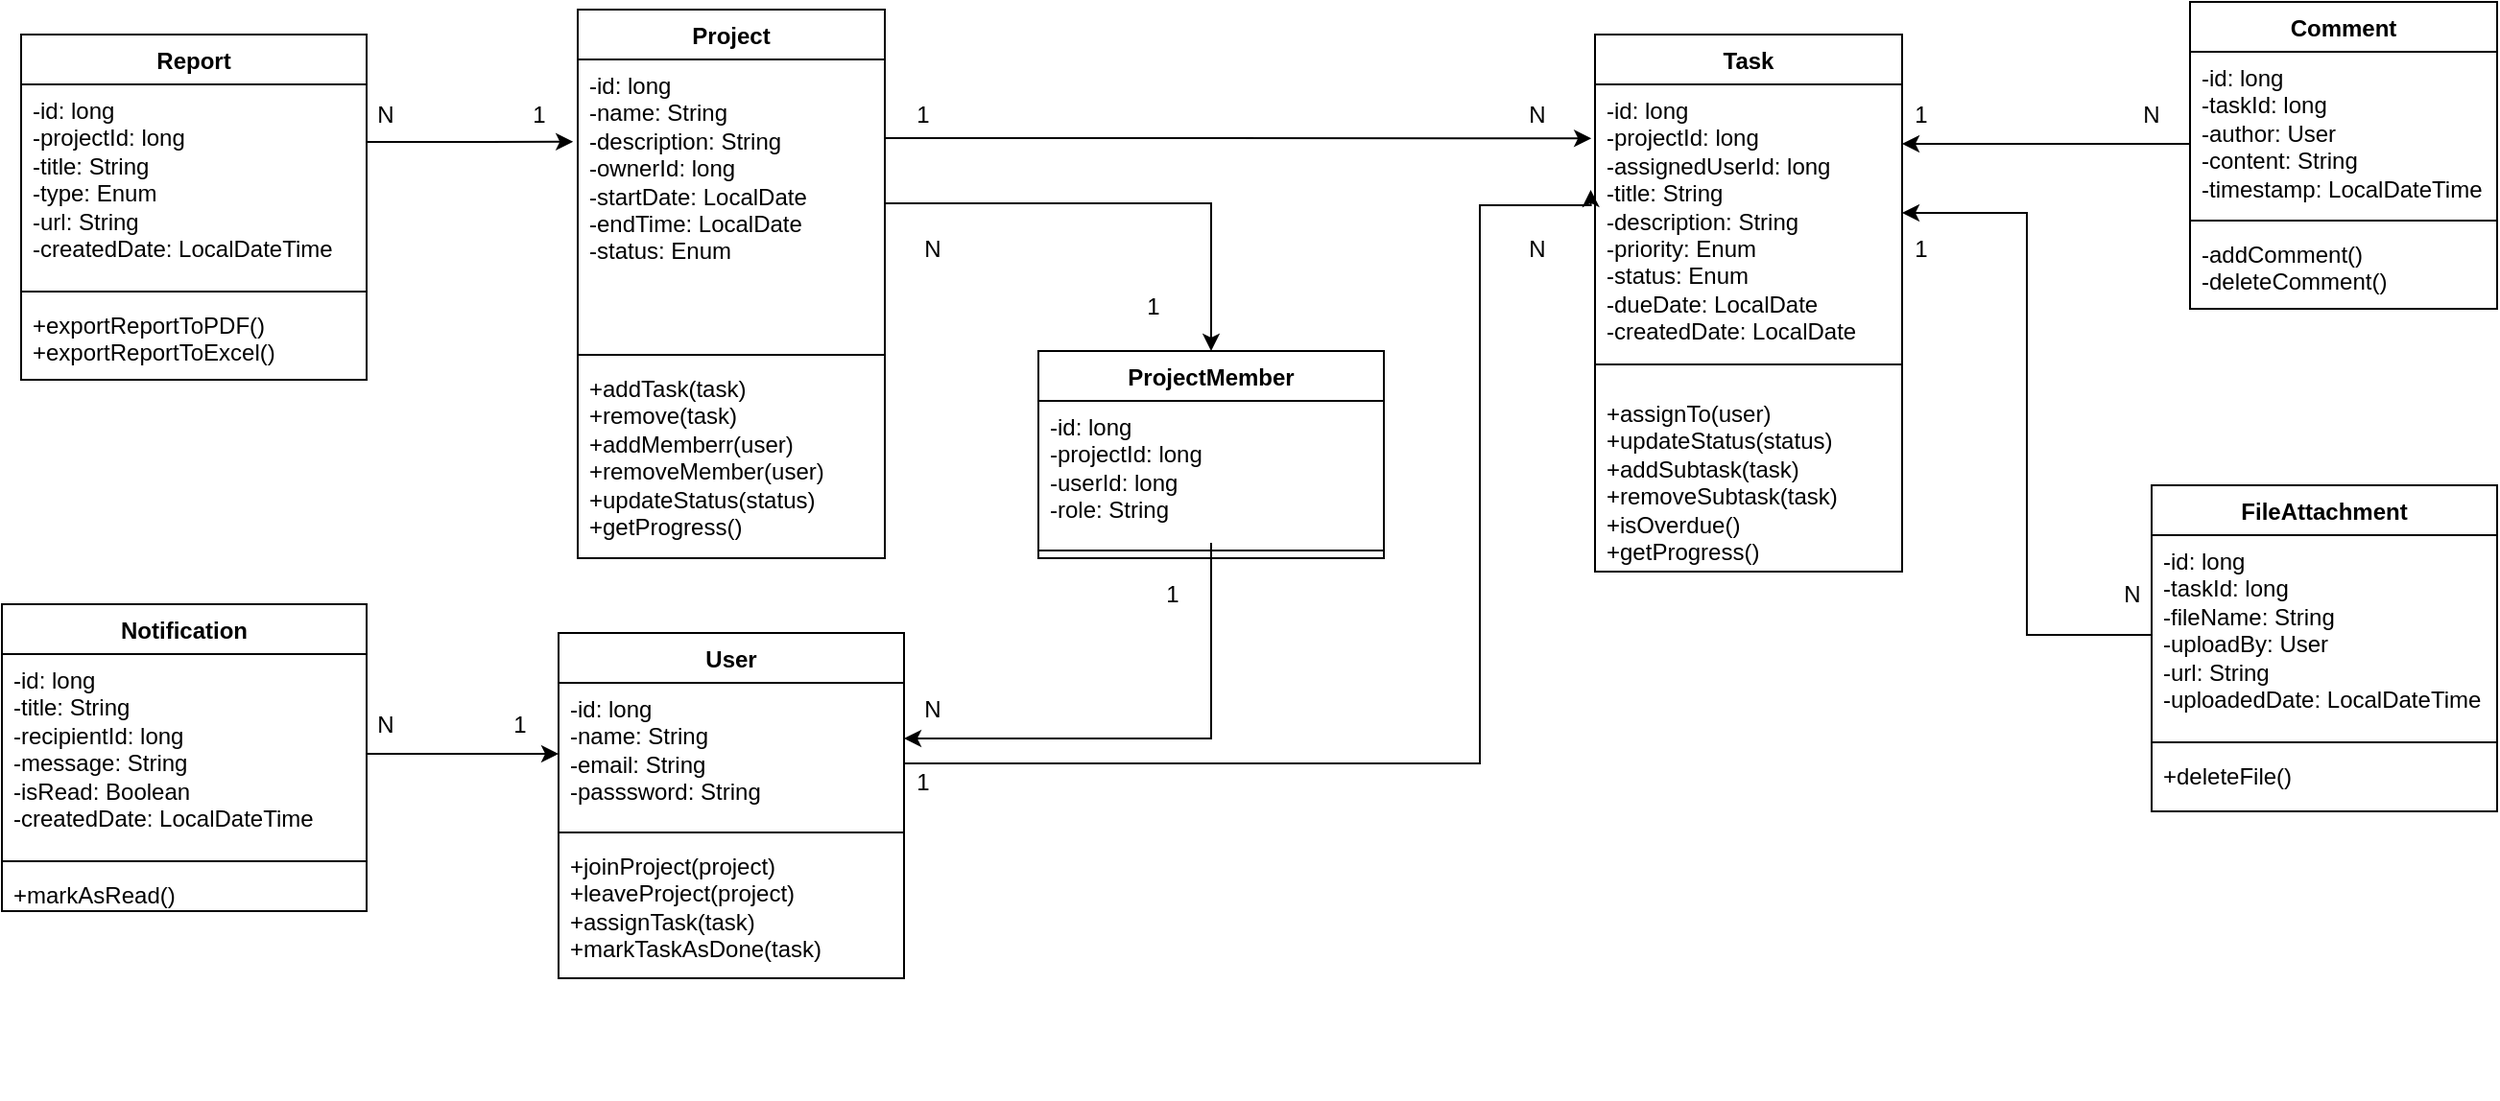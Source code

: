 <mxfile version="26.2.15">
  <diagram id="C5RBs43oDa-KdzZeNtuy" name="Page-1">
    <mxGraphModel dx="2325" dy="631" grid="1" gridSize="10" guides="1" tooltips="1" connect="1" arrows="1" fold="1" page="1" pageScale="1" pageWidth="827" pageHeight="1169" math="0" shadow="0">
      <root>
        <mxCell id="WIyWlLk6GJQsqaUBKTNV-0" />
        <mxCell id="WIyWlLk6GJQsqaUBKTNV-1" parent="WIyWlLk6GJQsqaUBKTNV-0" />
        <mxCell id="zriCwS3uAFaA8U-9Uzes-4" value="Project" style="swimlane;fontStyle=1;align=center;verticalAlign=top;childLayout=stackLayout;horizontal=1;startSize=26;horizontalStack=0;resizeParent=1;resizeParentMax=0;resizeLast=0;collapsible=1;marginBottom=0;whiteSpace=wrap;html=1;" parent="WIyWlLk6GJQsqaUBKTNV-1" vertex="1">
          <mxGeometry x="-470" y="10" width="160" height="286" as="geometry" />
        </mxCell>
        <mxCell id="zriCwS3uAFaA8U-9Uzes-5" value="-id: long&lt;div&gt;-name: String&lt;/div&gt;&lt;div&gt;-description: String&lt;/div&gt;&lt;div&gt;-ownerId: long&lt;/div&gt;&lt;div&gt;-startDate: LocalDate&lt;/div&gt;&lt;div&gt;-endTime: LocalDate&lt;/div&gt;&lt;div&gt;-status: Enum&lt;/div&gt;&lt;div&gt;&lt;br&gt;&lt;/div&gt;" style="text;strokeColor=none;fillColor=none;align=left;verticalAlign=top;spacingLeft=4;spacingRight=4;overflow=hidden;rotatable=0;points=[[0,0.5],[1,0.5]];portConstraint=eastwest;whiteSpace=wrap;html=1;" parent="zriCwS3uAFaA8U-9Uzes-4" vertex="1">
          <mxGeometry y="26" width="160" height="150" as="geometry" />
        </mxCell>
        <mxCell id="zriCwS3uAFaA8U-9Uzes-6" value="" style="line;strokeWidth=1;fillColor=none;align=left;verticalAlign=middle;spacingTop=-1;spacingLeft=3;spacingRight=3;rotatable=0;labelPosition=right;points=[];portConstraint=eastwest;strokeColor=inherit;" parent="zriCwS3uAFaA8U-9Uzes-4" vertex="1">
          <mxGeometry y="176" width="160" height="8" as="geometry" />
        </mxCell>
        <mxCell id="zriCwS3uAFaA8U-9Uzes-7" value="+addTask(task)&lt;div&gt;+remove(task)&lt;/div&gt;&lt;div&gt;+addMemberr(user)&lt;/div&gt;&lt;div&gt;+removeMember(user)&lt;/div&gt;&lt;div&gt;+updateStatus(status)&lt;/div&gt;&lt;div&gt;+getProgress()&lt;/div&gt;" style="text;strokeColor=none;fillColor=none;align=left;verticalAlign=top;spacingLeft=4;spacingRight=4;overflow=hidden;rotatable=0;points=[[0,0.5],[1,0.5]];portConstraint=eastwest;whiteSpace=wrap;html=1;" parent="zriCwS3uAFaA8U-9Uzes-4" vertex="1">
          <mxGeometry y="184" width="160" height="102" as="geometry" />
        </mxCell>
        <mxCell id="zriCwS3uAFaA8U-9Uzes-8" value="Task" style="swimlane;fontStyle=1;align=center;verticalAlign=top;childLayout=stackLayout;horizontal=1;startSize=26;horizontalStack=0;resizeParent=1;resizeParentMax=0;resizeLast=0;collapsible=1;marginBottom=0;whiteSpace=wrap;html=1;" parent="WIyWlLk6GJQsqaUBKTNV-1" vertex="1">
          <mxGeometry x="60" y="23" width="160" height="280" as="geometry" />
        </mxCell>
        <mxCell id="zriCwS3uAFaA8U-9Uzes-9" value="-id: long&lt;div&gt;-projectId: long&lt;/div&gt;&lt;div&gt;-assignedUserId: long&lt;br&gt;&lt;div&gt;-title: String&lt;/div&gt;&lt;div&gt;-description: String&lt;/div&gt;&lt;div&gt;&lt;span style=&quot;background-color: transparent; color: light-dark(rgb(0, 0, 0), rgb(255, 255, 255));&quot;&gt;-priority: Enum&lt;/span&gt;&lt;/div&gt;&lt;div&gt;-status: Enum&lt;/div&gt;&lt;div&gt;-dueDate:&amp;nbsp;&lt;span style=&quot;background-color: transparent; color: light-dark(rgb(0, 0, 0), rgb(255, 255, 255));&quot;&gt;LocalDate&lt;/span&gt;&lt;/div&gt;&lt;div&gt;-createdDate:&amp;nbsp;&lt;span style=&quot;background-color: transparent; color: light-dark(rgb(0, 0, 0), rgb(255, 255, 255));&quot;&gt;LocalDate&lt;/span&gt;&lt;/div&gt;&lt;div&gt;-updateDate:&amp;nbsp;&lt;span style=&quot;background-color: transparent; color: light-dark(rgb(0, 0, 0), rgb(255, 255, 255));&quot;&gt;LocalDate&lt;/span&gt;&lt;/div&gt;&lt;div&gt;&lt;br&gt;&lt;/div&gt;&lt;/div&gt;" style="text;strokeColor=none;fillColor=none;align=left;verticalAlign=top;spacingLeft=4;spacingRight=4;overflow=hidden;rotatable=0;points=[[0,0.5],[1,0.5]];portConstraint=eastwest;whiteSpace=wrap;html=1;" parent="zriCwS3uAFaA8U-9Uzes-8" vertex="1">
          <mxGeometry y="26" width="160" height="134" as="geometry" />
        </mxCell>
        <mxCell id="zriCwS3uAFaA8U-9Uzes-10" value="" style="line;strokeWidth=1;fillColor=none;align=left;verticalAlign=middle;spacingTop=-1;spacingLeft=3;spacingRight=3;rotatable=0;labelPosition=right;points=[];portConstraint=eastwest;strokeColor=inherit;" parent="zriCwS3uAFaA8U-9Uzes-8" vertex="1">
          <mxGeometry y="160" width="160" height="24" as="geometry" />
        </mxCell>
        <mxCell id="zriCwS3uAFaA8U-9Uzes-16" value="+assignTo(user)&lt;div&gt;+updateStatus(status)&lt;/div&gt;&lt;div&gt;+addSubtask(task)&lt;/div&gt;&lt;div&gt;+removeSubtask(task)&lt;/div&gt;&lt;div&gt;+isOverdue()&lt;/div&gt;&lt;div&gt;+getProgress()&lt;/div&gt;" style="text;strokeColor=none;fillColor=none;align=left;verticalAlign=top;spacingLeft=4;spacingRight=4;overflow=hidden;rotatable=0;points=[[0,0.5],[1,0.5]];portConstraint=eastwest;whiteSpace=wrap;html=1;" parent="zriCwS3uAFaA8U-9Uzes-8" vertex="1">
          <mxGeometry y="184" width="160" height="96" as="geometry" />
        </mxCell>
        <mxCell id="zriCwS3uAFaA8U-9Uzes-13" value="&lt;span style=&quot;color: rgba(0, 0, 0, 0); font-family: monospace; font-size: 0px; text-align: start;&quot;&gt;%3CmxGraphModel%3E%3Croot%3E%3CmxCell%20id%3D%220%22%2F%3E%3CmxCell%20id%3D%221%22%20parent%3D%220%22%2F%3E%3CmxCell%20id%3D%222%22%20value%3D%22%2B%20assignTo(user)%26lt%3Bdiv%26gt%3B%2BupdateStatus(status)%26lt%3B%2Fdiv%26gt%3B%26lt%3Bdiv%26gt%3B%2BaddSubtask(task)%26lt%3B%2Fdiv%26gt%3B%26lt%3Bdiv%26gt%3B%2BremoveSubtask(task)%26lt%3B%2Fdiv%26gt%3B%26lt%3Bdiv%26gt%3B%2BisOverdue()%26lt%3B%2Fdiv%26gt%3B%26lt%3Bdiv%26gt%3B%2BgetProgress()%26lt%3B%2Fdiv%26gt%3B%22%20style%3D%22text%3BstrokeColor%3Dnone%3BfillColor%3Dnone%3Balign%3Dleft%3BverticalAlign%3Dtop%3BspacingLeft%3D4%3BspacingRight%3D4%3Boverflow%3Dhidden%3Brotatable%3D0%3Bpoints%3D%5B%5B0%2C0.5%5D%2C%5B1%2C0.5%5D%5D%3BportConstraint%3Deastwest%3BwhiteSpace%3Dwrap%3Bhtml%3D1%3B%22%20vertex%3D%221%22%20parent%3D%221%22%3E%3CmxGeometry%20x%3D%22-50%22%20y%3D%22594%22%20width%3D%22160%22%20height%3D%2284%22%20as%3D%22geometry%22%2F%3E%3C%2FmxCell%3E%3C%2Froot%3E%3C%2FmxGraphModel%3E&lt;/span&gt;" style="text;html=1;align=center;verticalAlign=middle;resizable=0;points=[];autosize=1;strokeColor=none;fillColor=none;" parent="WIyWlLk6GJQsqaUBKTNV-1" vertex="1">
          <mxGeometry x="-20" y="548" width="20" height="30" as="geometry" />
        </mxCell>
        <mxCell id="zriCwS3uAFaA8U-9Uzes-18" value="User" style="swimlane;fontStyle=1;align=center;verticalAlign=top;childLayout=stackLayout;horizontal=1;startSize=26;horizontalStack=0;resizeParent=1;resizeParentMax=0;resizeLast=0;collapsible=1;marginBottom=0;whiteSpace=wrap;html=1;" parent="WIyWlLk6GJQsqaUBKTNV-1" vertex="1">
          <mxGeometry x="-480" y="335" width="180" height="180" as="geometry" />
        </mxCell>
        <mxCell id="zriCwS3uAFaA8U-9Uzes-19" value="-id: long&lt;div&gt;&lt;span style=&quot;background-color: transparent; color: light-dark(rgb(0, 0, 0), rgb(255, 255, 255));&quot;&gt;-name: String&lt;/span&gt;&lt;div&gt;-email: String&lt;/div&gt;&lt;div&gt;-passsword: String&lt;/div&gt;&lt;/div&gt;" style="text;strokeColor=none;fillColor=none;align=left;verticalAlign=top;spacingLeft=4;spacingRight=4;overflow=hidden;rotatable=0;points=[[0,0.5],[1,0.5]];portConstraint=eastwest;whiteSpace=wrap;html=1;" parent="zriCwS3uAFaA8U-9Uzes-18" vertex="1">
          <mxGeometry y="26" width="180" height="74" as="geometry" />
        </mxCell>
        <mxCell id="zriCwS3uAFaA8U-9Uzes-20" value="" style="line;strokeWidth=1;fillColor=none;align=left;verticalAlign=middle;spacingTop=-1;spacingLeft=3;spacingRight=3;rotatable=0;labelPosition=right;points=[];portConstraint=eastwest;strokeColor=inherit;" parent="zriCwS3uAFaA8U-9Uzes-18" vertex="1">
          <mxGeometry y="100" width="180" height="8" as="geometry" />
        </mxCell>
        <mxCell id="zriCwS3uAFaA8U-9Uzes-21" value="+joinProject(project)&lt;div&gt;+leaveProject(project)&lt;/div&gt;&lt;div&gt;&lt;span style=&quot;background-color: transparent; color: light-dark(rgb(0, 0, 0), rgb(255, 255, 255));&quot;&gt;+assignTask(task)&lt;/span&gt;&lt;/div&gt;&lt;div&gt;+markTaskAsDone(task)&lt;/div&gt;" style="text;strokeColor=none;fillColor=none;align=left;verticalAlign=top;spacingLeft=4;spacingRight=4;overflow=hidden;rotatable=0;points=[[0,0.5],[1,0.5]];portConstraint=eastwest;whiteSpace=wrap;html=1;" parent="zriCwS3uAFaA8U-9Uzes-18" vertex="1">
          <mxGeometry y="108" width="180" height="72" as="geometry" />
        </mxCell>
        <mxCell id="zriCwS3uAFaA8U-9Uzes-42" style="edgeStyle=orthogonalEdgeStyle;rounded=0;orthogonalLoop=1;jettySize=auto;html=1;" parent="WIyWlLk6GJQsqaUBKTNV-1" source="zriCwS3uAFaA8U-9Uzes-22" target="zriCwS3uAFaA8U-9Uzes-9" edge="1">
          <mxGeometry relative="1" as="geometry">
            <Array as="points">
              <mxPoint x="280" y="80" />
              <mxPoint x="280" y="80" />
            </Array>
          </mxGeometry>
        </mxCell>
        <mxCell id="zriCwS3uAFaA8U-9Uzes-22" value="Comment" style="swimlane;fontStyle=1;align=center;verticalAlign=top;childLayout=stackLayout;horizontal=1;startSize=26;horizontalStack=0;resizeParent=1;resizeParentMax=0;resizeLast=0;collapsible=1;marginBottom=0;whiteSpace=wrap;html=1;" parent="WIyWlLk6GJQsqaUBKTNV-1" vertex="1">
          <mxGeometry x="370" y="6" width="160" height="160" as="geometry" />
        </mxCell>
        <mxCell id="zriCwS3uAFaA8U-9Uzes-23" value="-id: long&lt;div&gt;-taskId: long&lt;br&gt;&lt;div&gt;-author: User&lt;/div&gt;&lt;div&gt;-content: String&lt;/div&gt;&lt;div&gt;-timestamp:&amp;nbsp;&lt;span style=&quot;background-color: transparent; color: light-dark(rgb(0, 0, 0), rgb(255, 255, 255));&quot;&gt;LocalDateTime&lt;/span&gt;&lt;/div&gt;&lt;div&gt;&lt;br&gt;&lt;/div&gt;&lt;/div&gt;" style="text;strokeColor=none;fillColor=none;align=left;verticalAlign=top;spacingLeft=4;spacingRight=4;overflow=hidden;rotatable=0;points=[[0,0.5],[1,0.5]];portConstraint=eastwest;whiteSpace=wrap;html=1;" parent="zriCwS3uAFaA8U-9Uzes-22" vertex="1">
          <mxGeometry y="26" width="160" height="84" as="geometry" />
        </mxCell>
        <mxCell id="zriCwS3uAFaA8U-9Uzes-24" value="" style="line;strokeWidth=1;fillColor=none;align=left;verticalAlign=middle;spacingTop=-1;spacingLeft=3;spacingRight=3;rotatable=0;labelPosition=right;points=[];portConstraint=eastwest;strokeColor=inherit;" parent="zriCwS3uAFaA8U-9Uzes-22" vertex="1">
          <mxGeometry y="110" width="160" height="8" as="geometry" />
        </mxCell>
        <mxCell id="zriCwS3uAFaA8U-9Uzes-25" value="-addComment()&lt;div&gt;-deleteComment()&lt;/div&gt;" style="text;strokeColor=none;fillColor=none;align=left;verticalAlign=top;spacingLeft=4;spacingRight=4;overflow=hidden;rotatable=0;points=[[0,0.5],[1,0.5]];portConstraint=eastwest;whiteSpace=wrap;html=1;" parent="zriCwS3uAFaA8U-9Uzes-22" vertex="1">
          <mxGeometry y="118" width="160" height="42" as="geometry" />
        </mxCell>
        <mxCell id="zriCwS3uAFaA8U-9Uzes-32" value="FileAttachment" style="swimlane;fontStyle=1;align=center;verticalAlign=top;childLayout=stackLayout;horizontal=1;startSize=26;horizontalStack=0;resizeParent=1;resizeParentMax=0;resizeLast=0;collapsible=1;marginBottom=0;whiteSpace=wrap;html=1;" parent="WIyWlLk6GJQsqaUBKTNV-1" vertex="1">
          <mxGeometry x="350" y="258" width="180" height="170" as="geometry" />
        </mxCell>
        <mxCell id="zriCwS3uAFaA8U-9Uzes-33" value="-id: long&lt;div&gt;-taskId: long&lt;br&gt;&lt;div&gt;&lt;span style=&quot;background-color: transparent; color: light-dark(rgb(0, 0, 0), rgb(255, 255, 255));&quot;&gt;-fileName: String&lt;/span&gt;&lt;/div&gt;&lt;div&gt;&lt;span style=&quot;background-color: transparent; color: light-dark(rgb(0, 0, 0), rgb(255, 255, 255));&quot;&gt;-uploadBy: User&lt;/span&gt;&lt;/div&gt;&lt;div&gt;-url: String&lt;/div&gt;&lt;div&gt;-uploadedDate:&amp;nbsp;&lt;span style=&quot;background-color: transparent; color: light-dark(rgb(0, 0, 0), rgb(255, 255, 255));&quot;&gt;LocalDateTime&lt;/span&gt;&lt;/div&gt;&lt;div&gt;&lt;br&gt;&lt;/div&gt;&lt;/div&gt;" style="text;strokeColor=none;fillColor=none;align=left;verticalAlign=top;spacingLeft=4;spacingRight=4;overflow=hidden;rotatable=0;points=[[0,0.5],[1,0.5]];portConstraint=eastwest;whiteSpace=wrap;html=1;" parent="zriCwS3uAFaA8U-9Uzes-32" vertex="1">
          <mxGeometry y="26" width="180" height="104" as="geometry" />
        </mxCell>
        <mxCell id="zriCwS3uAFaA8U-9Uzes-34" value="" style="line;strokeWidth=1;fillColor=none;align=left;verticalAlign=middle;spacingTop=-1;spacingLeft=3;spacingRight=3;rotatable=0;labelPosition=right;points=[];portConstraint=eastwest;strokeColor=inherit;" parent="zriCwS3uAFaA8U-9Uzes-32" vertex="1">
          <mxGeometry y="130" width="180" height="8" as="geometry" />
        </mxCell>
        <mxCell id="zriCwS3uAFaA8U-9Uzes-35" value="+deleteFile()" style="text;strokeColor=none;fillColor=none;align=left;verticalAlign=top;spacingLeft=4;spacingRight=4;overflow=hidden;rotatable=0;points=[[0,0.5],[1,0.5]];portConstraint=eastwest;whiteSpace=wrap;html=1;" parent="zriCwS3uAFaA8U-9Uzes-32" vertex="1">
          <mxGeometry y="138" width="180" height="32" as="geometry" />
        </mxCell>
        <mxCell id="zriCwS3uAFaA8U-9Uzes-44" style="edgeStyle=orthogonalEdgeStyle;rounded=0;orthogonalLoop=1;jettySize=auto;html=1;entryX=1;entryY=0.5;entryDx=0;entryDy=0;" parent="WIyWlLk6GJQsqaUBKTNV-1" source="zriCwS3uAFaA8U-9Uzes-33" target="zriCwS3uAFaA8U-9Uzes-9" edge="1">
          <mxGeometry relative="1" as="geometry" />
        </mxCell>
        <mxCell id="zriCwS3uAFaA8U-9Uzes-28" value="Notification" style="swimlane;fontStyle=1;align=center;verticalAlign=top;childLayout=stackLayout;horizontal=1;startSize=26;horizontalStack=0;resizeParent=1;resizeParentMax=0;resizeLast=0;collapsible=1;marginBottom=0;whiteSpace=wrap;html=1;" parent="WIyWlLk6GJQsqaUBKTNV-1" vertex="1">
          <mxGeometry x="-770" y="320" width="190" height="160" as="geometry" />
        </mxCell>
        <mxCell id="zriCwS3uAFaA8U-9Uzes-29" value="-id: long&lt;br&gt;-title: String&lt;br&gt;&lt;div&gt;&lt;span style=&quot;background-color: transparent; color: light-dark(rgb(0, 0, 0), rgb(255, 255, 255));&quot;&gt;-recipientId: long&lt;/span&gt;&lt;/div&gt;&lt;div&gt;-message: String&lt;/div&gt;&lt;div&gt;-isRead: Boolean&lt;/div&gt;&lt;div&gt;-createdDate:&amp;nbsp;&lt;span style=&quot;background-color: transparent; color: light-dark(rgb(0, 0, 0), rgb(255, 255, 255));&quot;&gt;LocalDateTime&lt;/span&gt;&lt;/div&gt;&lt;div&gt;&lt;br&gt;&lt;/div&gt;" style="text;strokeColor=none;fillColor=none;align=left;verticalAlign=top;spacingLeft=4;spacingRight=4;overflow=hidden;rotatable=0;points=[[0,0.5],[1,0.5]];portConstraint=eastwest;whiteSpace=wrap;html=1;" parent="zriCwS3uAFaA8U-9Uzes-28" vertex="1">
          <mxGeometry y="26" width="190" height="104" as="geometry" />
        </mxCell>
        <mxCell id="zriCwS3uAFaA8U-9Uzes-30" value="" style="line;strokeWidth=1;fillColor=none;align=left;verticalAlign=middle;spacingTop=-1;spacingLeft=3;spacingRight=3;rotatable=0;labelPosition=right;points=[];portConstraint=eastwest;strokeColor=inherit;" parent="zriCwS3uAFaA8U-9Uzes-28" vertex="1">
          <mxGeometry y="130" width="190" height="8" as="geometry" />
        </mxCell>
        <mxCell id="zriCwS3uAFaA8U-9Uzes-31" value="+markAsRead()" style="text;strokeColor=none;fillColor=none;align=left;verticalAlign=top;spacingLeft=4;spacingRight=4;overflow=hidden;rotatable=0;points=[[0,0.5],[1,0.5]];portConstraint=eastwest;whiteSpace=wrap;html=1;" parent="zriCwS3uAFaA8U-9Uzes-28" vertex="1">
          <mxGeometry y="138" width="190" height="22" as="geometry" />
        </mxCell>
        <mxCell id="zriCwS3uAFaA8U-9Uzes-49" value="N" style="text;strokeColor=none;align=center;fillColor=none;html=1;verticalAlign=middle;whiteSpace=wrap;rounded=0;" parent="WIyWlLk6GJQsqaUBKTNV-1" vertex="1">
          <mxGeometry x="-320" y="360" width="70" height="30" as="geometry" />
        </mxCell>
        <mxCell id="zriCwS3uAFaA8U-9Uzes-50" value="N" style="text;strokeColor=none;align=center;fillColor=none;html=1;verticalAlign=middle;whiteSpace=wrap;rounded=0;" parent="WIyWlLk6GJQsqaUBKTNV-1" vertex="1">
          <mxGeometry y="50" width="60" height="30" as="geometry" />
        </mxCell>
        <mxCell id="zriCwS3uAFaA8U-9Uzes-52" value="1" style="text;strokeColor=none;align=center;fillColor=none;html=1;verticalAlign=middle;whiteSpace=wrap;rounded=0;" parent="WIyWlLk6GJQsqaUBKTNV-1" vertex="1">
          <mxGeometry x="-320" y="50" width="60" height="30" as="geometry" />
        </mxCell>
        <mxCell id="zriCwS3uAFaA8U-9Uzes-53" value="1" style="text;strokeColor=none;align=center;fillColor=none;html=1;verticalAlign=middle;whiteSpace=wrap;rounded=0;" parent="WIyWlLk6GJQsqaUBKTNV-1" vertex="1">
          <mxGeometry x="-320" y="398" width="60" height="30" as="geometry" />
        </mxCell>
        <mxCell id="zriCwS3uAFaA8U-9Uzes-55" style="edgeStyle=orthogonalEdgeStyle;rounded=0;orthogonalLoop=1;jettySize=auto;html=1;entryX=-0.014;entryY=0.41;entryDx=0;entryDy=0;entryPerimeter=0;" parent="WIyWlLk6GJQsqaUBKTNV-1" source="zriCwS3uAFaA8U-9Uzes-19" target="zriCwS3uAFaA8U-9Uzes-9" edge="1">
          <mxGeometry relative="1" as="geometry">
            <Array as="points">
              <mxPoint y="403" />
              <mxPoint y="112" />
            </Array>
          </mxGeometry>
        </mxCell>
        <mxCell id="zriCwS3uAFaA8U-9Uzes-60" value="1" style="text;strokeColor=none;align=center;fillColor=none;html=1;verticalAlign=middle;whiteSpace=wrap;rounded=0;" parent="WIyWlLk6GJQsqaUBKTNV-1" vertex="1">
          <mxGeometry x="-530" y="368" width="60" height="30" as="geometry" />
        </mxCell>
        <mxCell id="zriCwS3uAFaA8U-9Uzes-62" value="N" style="text;strokeColor=none;align=center;fillColor=none;html=1;verticalAlign=middle;whiteSpace=wrap;rounded=0;" parent="WIyWlLk6GJQsqaUBKTNV-1" vertex="1">
          <mxGeometry x="-600" y="368" width="60" height="30" as="geometry" />
        </mxCell>
        <mxCell id="zriCwS3uAFaA8U-9Uzes-63" value="1" style="text;strokeColor=none;align=center;fillColor=none;html=1;verticalAlign=middle;whiteSpace=wrap;rounded=0;" parent="WIyWlLk6GJQsqaUBKTNV-1" vertex="1">
          <mxGeometry x="200" y="120" width="60" height="30" as="geometry" />
        </mxCell>
        <mxCell id="zriCwS3uAFaA8U-9Uzes-64" value="1" style="text;strokeColor=none;align=center;fillColor=none;html=1;verticalAlign=middle;whiteSpace=wrap;rounded=0;" parent="WIyWlLk6GJQsqaUBKTNV-1" vertex="1">
          <mxGeometry x="200" y="50" width="60" height="30" as="geometry" />
        </mxCell>
        <mxCell id="zriCwS3uAFaA8U-9Uzes-65" value="N" style="text;strokeColor=none;align=center;fillColor=none;html=1;verticalAlign=middle;whiteSpace=wrap;rounded=0;" parent="WIyWlLk6GJQsqaUBKTNV-1" vertex="1">
          <mxGeometry x="-600" y="50" width="60" height="30" as="geometry" />
        </mxCell>
        <mxCell id="zriCwS3uAFaA8U-9Uzes-66" value="N" style="text;strokeColor=none;align=center;fillColor=none;html=1;verticalAlign=middle;whiteSpace=wrap;rounded=0;" parent="WIyWlLk6GJQsqaUBKTNV-1" vertex="1">
          <mxGeometry x="310" y="300" width="60" height="30" as="geometry" />
        </mxCell>
        <mxCell id="zriCwS3uAFaA8U-9Uzes-67" value="N" style="text;strokeColor=none;align=center;fillColor=none;html=1;verticalAlign=middle;whiteSpace=wrap;rounded=0;" parent="WIyWlLk6GJQsqaUBKTNV-1" vertex="1">
          <mxGeometry x="-315" y="120" width="60" height="30" as="geometry" />
        </mxCell>
        <mxCell id="zriCwS3uAFaA8U-9Uzes-68" value="N" style="text;strokeColor=none;align=center;fillColor=none;html=1;verticalAlign=middle;whiteSpace=wrap;rounded=0;" parent="WIyWlLk6GJQsqaUBKTNV-1" vertex="1">
          <mxGeometry y="120" width="60" height="30" as="geometry" />
        </mxCell>
        <mxCell id="qzhDH7qxnKS3ORFJ7gpC-5" value="ProjectMember" style="swimlane;fontStyle=1;align=center;verticalAlign=top;childLayout=stackLayout;horizontal=1;startSize=26;horizontalStack=0;resizeParent=1;resizeParentMax=0;resizeLast=0;collapsible=1;marginBottom=0;whiteSpace=wrap;html=1;" parent="WIyWlLk6GJQsqaUBKTNV-1" vertex="1">
          <mxGeometry x="-230" y="188" width="180" height="108" as="geometry" />
        </mxCell>
        <mxCell id="qzhDH7qxnKS3ORFJ7gpC-6" value="-id: long&lt;div&gt;-projectId: long&lt;/div&gt;&lt;div&gt;-userId: long&lt;/div&gt;&lt;div&gt;-role: String&lt;/div&gt;" style="text;strokeColor=none;fillColor=none;align=left;verticalAlign=top;spacingLeft=4;spacingRight=4;overflow=hidden;rotatable=0;points=[[0,0.5],[1,0.5]];portConstraint=eastwest;whiteSpace=wrap;html=1;" parent="qzhDH7qxnKS3ORFJ7gpC-5" vertex="1">
          <mxGeometry y="26" width="180" height="74" as="geometry" />
        </mxCell>
        <mxCell id="qzhDH7qxnKS3ORFJ7gpC-7" value="" style="line;strokeWidth=1;fillColor=none;align=left;verticalAlign=middle;spacingTop=-1;spacingLeft=3;spacingRight=3;rotatable=0;labelPosition=right;points=[];portConstraint=eastwest;strokeColor=inherit;" parent="qzhDH7qxnKS3ORFJ7gpC-5" vertex="1">
          <mxGeometry y="100" width="180" height="8" as="geometry" />
        </mxCell>
        <mxCell id="qzhDH7qxnKS3ORFJ7gpC-9" style="edgeStyle=orthogonalEdgeStyle;rounded=0;orthogonalLoop=1;jettySize=auto;html=1;" parent="WIyWlLk6GJQsqaUBKTNV-1" source="zriCwS3uAFaA8U-9Uzes-5" target="qzhDH7qxnKS3ORFJ7gpC-5" edge="1">
          <mxGeometry relative="1" as="geometry" />
        </mxCell>
        <mxCell id="qzhDH7qxnKS3ORFJ7gpC-10" style="edgeStyle=orthogonalEdgeStyle;rounded=0;orthogonalLoop=1;jettySize=auto;html=1;" parent="WIyWlLk6GJQsqaUBKTNV-1" source="qzhDH7qxnKS3ORFJ7gpC-6" target="zriCwS3uAFaA8U-9Uzes-18" edge="1">
          <mxGeometry relative="1" as="geometry">
            <Array as="points">
              <mxPoint x="-140" y="390" />
            </Array>
          </mxGeometry>
        </mxCell>
        <mxCell id="qzhDH7qxnKS3ORFJ7gpC-11" value="1" style="text;strokeColor=none;align=center;fillColor=none;html=1;verticalAlign=middle;whiteSpace=wrap;rounded=0;" parent="WIyWlLk6GJQsqaUBKTNV-1" vertex="1">
          <mxGeometry x="-200" y="150" width="60" height="30" as="geometry" />
        </mxCell>
        <mxCell id="qzhDH7qxnKS3ORFJ7gpC-13" value="1" style="text;strokeColor=none;align=center;fillColor=none;html=1;verticalAlign=middle;whiteSpace=wrap;rounded=0;" parent="WIyWlLk6GJQsqaUBKTNV-1" vertex="1">
          <mxGeometry x="-190" y="300" width="60" height="30" as="geometry" />
        </mxCell>
        <mxCell id="qzhDH7qxnKS3ORFJ7gpC-18" value="Report" style="swimlane;fontStyle=1;align=center;verticalAlign=top;childLayout=stackLayout;horizontal=1;startSize=26;horizontalStack=0;resizeParent=1;resizeParentMax=0;resizeLast=0;collapsible=1;marginBottom=0;whiteSpace=wrap;html=1;" parent="WIyWlLk6GJQsqaUBKTNV-1" vertex="1">
          <mxGeometry x="-760" y="23" width="180" height="180" as="geometry" />
        </mxCell>
        <mxCell id="qzhDH7qxnKS3ORFJ7gpC-19" value="-id: long&lt;div&gt;-projectId: long&lt;br&gt;&lt;div&gt;&lt;span style=&quot;background-color: transparent; color: light-dark(rgb(0, 0, 0), rgb(255, 255, 255));&quot;&gt;-title: String&lt;/span&gt;&lt;/div&gt;&lt;div&gt;&lt;span style=&quot;background-color: transparent; color: light-dark(rgb(0, 0, 0), rgb(255, 255, 255));&quot;&gt;-type: Enum&lt;/span&gt;&lt;/div&gt;&lt;div&gt;-url: String&lt;/div&gt;&lt;div&gt;-createdDate:&amp;nbsp;&lt;span style=&quot;background-color: transparent; color: light-dark(rgb(0, 0, 0), rgb(255, 255, 255));&quot;&gt;LocalDateTime&lt;/span&gt;&lt;/div&gt;&lt;div&gt;&lt;br&gt;&lt;/div&gt;&lt;/div&gt;" style="text;strokeColor=none;fillColor=none;align=left;verticalAlign=top;spacingLeft=4;spacingRight=4;overflow=hidden;rotatable=0;points=[[0,0.5],[1,0.5]];portConstraint=eastwest;whiteSpace=wrap;html=1;" parent="qzhDH7qxnKS3ORFJ7gpC-18" vertex="1">
          <mxGeometry y="26" width="180" height="104" as="geometry" />
        </mxCell>
        <mxCell id="qzhDH7qxnKS3ORFJ7gpC-20" value="" style="line;strokeWidth=1;fillColor=none;align=left;verticalAlign=middle;spacingTop=-1;spacingLeft=3;spacingRight=3;rotatable=0;labelPosition=right;points=[];portConstraint=eastwest;strokeColor=inherit;" parent="qzhDH7qxnKS3ORFJ7gpC-18" vertex="1">
          <mxGeometry y="130" width="180" height="8" as="geometry" />
        </mxCell>
        <mxCell id="qzhDH7qxnKS3ORFJ7gpC-21" value="+exportReportToPDF()&lt;div&gt;&lt;span style=&quot;background-color: transparent; color: light-dark(rgb(0, 0, 0), rgb(255, 255, 255));&quot;&gt;+exportReportToExcel()&lt;/span&gt;&lt;/div&gt;" style="text;strokeColor=none;fillColor=none;align=left;verticalAlign=top;spacingLeft=4;spacingRight=4;overflow=hidden;rotatable=0;points=[[0,0.5],[1,0.5]];portConstraint=eastwest;whiteSpace=wrap;html=1;" parent="qzhDH7qxnKS3ORFJ7gpC-18" vertex="1">
          <mxGeometry y="138" width="180" height="42" as="geometry" />
        </mxCell>
        <mxCell id="qzhDH7qxnKS3ORFJ7gpC-26" style="edgeStyle=orthogonalEdgeStyle;rounded=0;orthogonalLoop=1;jettySize=auto;html=1;entryX=-0.015;entryY=0.286;entryDx=0;entryDy=0;entryPerimeter=0;" parent="WIyWlLk6GJQsqaUBKTNV-1" source="qzhDH7qxnKS3ORFJ7gpC-19" target="zriCwS3uAFaA8U-9Uzes-5" edge="1">
          <mxGeometry relative="1" as="geometry">
            <Array as="points">
              <mxPoint x="-550" y="79" />
              <mxPoint x="-550" y="79" />
            </Array>
          </mxGeometry>
        </mxCell>
        <mxCell id="qzhDH7qxnKS3ORFJ7gpC-29" value="1" style="text;strokeColor=none;align=center;fillColor=none;html=1;verticalAlign=middle;whiteSpace=wrap;rounded=0;" parent="WIyWlLk6GJQsqaUBKTNV-1" vertex="1">
          <mxGeometry x="-520" y="50" width="60" height="30" as="geometry" />
        </mxCell>
        <mxCell id="qzhDH7qxnKS3ORFJ7gpC-34" style="edgeStyle=orthogonalEdgeStyle;rounded=0;orthogonalLoop=1;jettySize=auto;html=1;" parent="WIyWlLk6GJQsqaUBKTNV-1" source="zriCwS3uAFaA8U-9Uzes-29" target="zriCwS3uAFaA8U-9Uzes-19" edge="1">
          <mxGeometry relative="1" as="geometry" />
        </mxCell>
        <mxCell id="qzhDH7qxnKS3ORFJ7gpC-35" value="N" style="text;strokeColor=none;align=center;fillColor=none;html=1;verticalAlign=middle;whiteSpace=wrap;rounded=0;" parent="WIyWlLk6GJQsqaUBKTNV-1" vertex="1">
          <mxGeometry x="320" y="50" width="60" height="30" as="geometry" />
        </mxCell>
        <mxCell id="7eFb4WUUeVU0djf2TGRh-3" style="edgeStyle=orthogonalEdgeStyle;rounded=0;orthogonalLoop=1;jettySize=auto;html=1;entryX=-0.012;entryY=0.21;entryDx=0;entryDy=0;entryPerimeter=0;" edge="1" parent="WIyWlLk6GJQsqaUBKTNV-1" source="zriCwS3uAFaA8U-9Uzes-5" target="zriCwS3uAFaA8U-9Uzes-9">
          <mxGeometry relative="1" as="geometry">
            <Array as="points">
              <mxPoint x="-230" y="77" />
              <mxPoint x="-230" y="77" />
            </Array>
          </mxGeometry>
        </mxCell>
      </root>
    </mxGraphModel>
  </diagram>
</mxfile>

